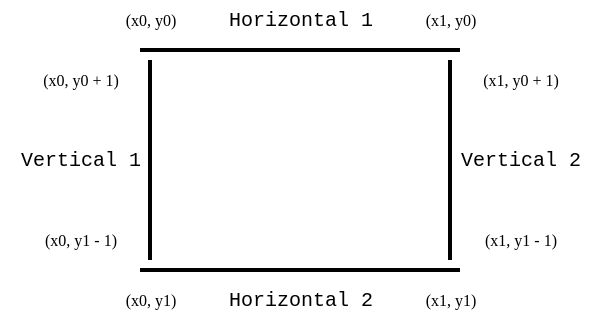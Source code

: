 <mxfile compressed="false" version="15.4.0" type="device">
  <diagram id="rBTxzpc308UA6tyjRm8t" name="lcd_drawRectangle">
    <mxGraphModel dx="362" dy="269" grid="1" gridSize="10" guides="1" tooltips="1" connect="1" arrows="1" fold="1" page="1" pageScale="1" pageWidth="827" pageHeight="1169" math="0" shadow="0">
      <root>
        <mxCell id="0" />
        <mxCell id="1" parent="0" />
        <mxCell id="7-7YoWfAgeERPsUNn6R--1" value="" style="line;strokeWidth=2;html=1;" parent="1" vertex="1">
          <mxGeometry x="200" y="280" width="160" height="10" as="geometry" />
        </mxCell>
        <mxCell id="7-7YoWfAgeERPsUNn6R--2" value="" style="line;strokeWidth=2;html=1;" parent="1" vertex="1">
          <mxGeometry x="200" y="390" width="160" height="10" as="geometry" />
        </mxCell>
        <mxCell id="7-7YoWfAgeERPsUNn6R--3" value="" style="line;strokeWidth=2;direction=south;html=1;" parent="1" vertex="1">
          <mxGeometry x="200" y="290" width="10" height="100" as="geometry" />
        </mxCell>
        <mxCell id="7-7YoWfAgeERPsUNn6R--4" value="" style="line;strokeWidth=2;direction=south;html=1;" parent="1" vertex="1">
          <mxGeometry x="350" y="290" width="10" height="100" as="geometry" />
        </mxCell>
        <mxCell id="7-7YoWfAgeERPsUNn6R--5" value="&lt;div style=&quot;font-family: &amp;#34;consolas&amp;#34; , &amp;#34;courier new&amp;#34; , monospace ; font-size: 10px ; line-height: 19px&quot;&gt;&lt;span style=&quot;font-size: 10px&quot;&gt;Horizontal 1&lt;/span&gt;&lt;/div&gt;" style="text;html=1;align=center;verticalAlign=middle;resizable=0;points=[];autosize=1;fontColor=default;labelBackgroundColor=none;fontSize=10;" parent="1" vertex="1">
          <mxGeometry x="240" y="260" width="80" height="20" as="geometry" />
        </mxCell>
        <mxCell id="gpA6WGCA2KYJEdQpynCY-1" value="&lt;div style=&quot;font-family: &amp;#34;consolas&amp;#34; , &amp;#34;courier new&amp;#34; , monospace ; font-size: 10px ; line-height: 19px&quot;&gt;&lt;span style=&quot;font-size: 10px&quot;&gt;Horizontal 2&lt;/span&gt;&lt;/div&gt;" style="text;html=1;align=center;verticalAlign=middle;resizable=0;points=[];autosize=1;fontColor=default;labelBackgroundColor=none;fontSize=10;" parent="1" vertex="1">
          <mxGeometry x="240" y="400" width="80" height="20" as="geometry" />
        </mxCell>
        <mxCell id="gpA6WGCA2KYJEdQpynCY-2" value="&lt;div style=&quot;font-family: &amp;#34;consolas&amp;#34; , &amp;#34;courier new&amp;#34; , monospace ; font-size: 10px ; line-height: 19px&quot;&gt;&lt;div style=&quot;font-family: &amp;#34;consolas&amp;#34; , &amp;#34;courier new&amp;#34; , monospace ; line-height: 19px ; font-size: 10px&quot;&gt;&lt;span style=&quot;font-size: 10px&quot;&gt;Vertical 2&lt;/span&gt;&lt;/div&gt;&lt;/div&gt;" style="text;html=1;align=center;verticalAlign=middle;resizable=0;points=[];autosize=1;fontColor=default;labelBackgroundColor=none;fontSize=10;" parent="1" vertex="1">
          <mxGeometry x="355" y="330" width="70" height="20" as="geometry" />
        </mxCell>
        <mxCell id="gpA6WGCA2KYJEdQpynCY-3" value="&lt;div style=&quot;font-family: &amp;quot;consolas&amp;quot; , &amp;quot;courier new&amp;quot; , monospace ; font-size: 10px ; line-height: 19px&quot;&gt;&lt;div style=&quot;font-family: &amp;quot;consolas&amp;quot; , &amp;quot;courier new&amp;quot; , monospace ; line-height: 19px ; font-size: 10px&quot;&gt;&lt;span style=&quot;font-size: 10px&quot;&gt;Vertical 1&lt;/span&gt;&lt;/div&gt;&lt;/div&gt;" style="text;html=1;align=center;verticalAlign=middle;resizable=0;points=[];autosize=1;fontColor=default;labelBackgroundColor=none;fontSize=10;fontStyle=0" parent="1" vertex="1">
          <mxGeometry x="135" y="330" width="70" height="20" as="geometry" />
        </mxCell>
        <mxCell id="gpA6WGCA2KYJEdQpynCY-8" value="(x0, y0)" style="text;html=1;align=center;verticalAlign=middle;resizable=0;points=[];autosize=1;strokeColor=none;fillColor=none;fontSize=8;fontColor=default;fontFamily=Lucida Console;fontStyle=0" parent="1" vertex="1">
          <mxGeometry x="175" y="260" width="60" height="20" as="geometry" />
        </mxCell>
        <mxCell id="gpA6WGCA2KYJEdQpynCY-9" value="(x0, y1)" style="text;html=1;align=center;verticalAlign=middle;resizable=0;points=[];autosize=1;strokeColor=none;fillColor=none;fontSize=8;fontColor=default;fontFamily=Lucida Console;" parent="1" vertex="1">
          <mxGeometry x="175" y="400" width="60" height="20" as="geometry" />
        </mxCell>
        <mxCell id="gpA6WGCA2KYJEdQpynCY-10" value="(x0, y1 - 1)" style="text;html=1;align=center;verticalAlign=middle;resizable=0;points=[];autosize=1;strokeColor=none;fillColor=none;fontSize=8;fontColor=default;spacing=0;fontFamily=Lucida Console;" parent="1" vertex="1">
          <mxGeometry x="130" y="370" width="80" height="20" as="geometry" />
        </mxCell>
        <mxCell id="gpA6WGCA2KYJEdQpynCY-12" value="(x0, y0 + 1)" style="text;html=1;align=center;verticalAlign=middle;resizable=0;points=[];autosize=1;strokeColor=none;fillColor=none;fontSize=8;fontColor=default;spacing=0;fontFamily=Lucida Console;" parent="1" vertex="1">
          <mxGeometry x="130" y="290" width="80" height="20" as="geometry" />
        </mxCell>
        <mxCell id="gpA6WGCA2KYJEdQpynCY-14" value="(x1, y0)" style="text;html=1;align=center;verticalAlign=middle;resizable=0;points=[];autosize=1;strokeColor=none;fillColor=none;fontSize=8;fontColor=default;fontFamily=Lucida Console;" parent="1" vertex="1">
          <mxGeometry x="325" y="260" width="60" height="20" as="geometry" />
        </mxCell>
        <mxCell id="gpA6WGCA2KYJEdQpynCY-15" value="(x1, y0 + 1)" style="text;html=1;align=center;verticalAlign=middle;resizable=0;points=[];autosize=1;strokeColor=none;fillColor=none;fontSize=8;fontColor=default;spacing=0;fontFamily=Lucida Console;" parent="1" vertex="1">
          <mxGeometry x="350" y="290" width="80" height="20" as="geometry" />
        </mxCell>
        <mxCell id="gpA6WGCA2KYJEdQpynCY-16" value="(x1, y1 - 1)" style="text;html=1;align=center;verticalAlign=middle;resizable=0;points=[];autosize=1;strokeColor=none;fillColor=none;fontSize=8;fontColor=default;spacing=0;fontFamily=Lucida Console;" parent="1" vertex="1">
          <mxGeometry x="350" y="370" width="80" height="20" as="geometry" />
        </mxCell>
        <mxCell id="gpA6WGCA2KYJEdQpynCY-17" value="(x1, y1)" style="text;html=1;align=center;verticalAlign=middle;resizable=0;points=[];autosize=1;strokeColor=none;fillColor=none;fontSize=8;fontColor=default;fontFamily=Lucida Console;" parent="1" vertex="1">
          <mxGeometry x="325" y="400" width="60" height="20" as="geometry" />
        </mxCell>
      </root>
    </mxGraphModel>
  </diagram>
</mxfile>
